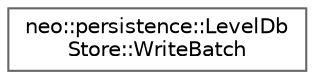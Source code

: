 digraph "Graphical Class Hierarchy"
{
 // LATEX_PDF_SIZE
  bgcolor="transparent";
  edge [fontname=Helvetica,fontsize=10,labelfontname=Helvetica,labelfontsize=10];
  node [fontname=Helvetica,fontsize=10,shape=box,height=0.2,width=0.4];
  rankdir="LR";
  Node0 [id="Node000000",label="neo::persistence::LevelDb\lStore::WriteBatch",height=0.2,width=0.4,color="grey40", fillcolor="white", style="filled",URL="$classneo_1_1persistence_1_1_level_db_store_1_1_write_batch.html",tooltip="Batch write operations for efficiency."];
}
